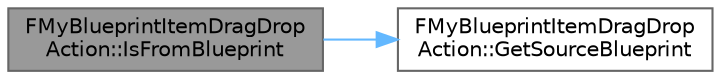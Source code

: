 digraph "FMyBlueprintItemDragDropAction::IsFromBlueprint"
{
 // INTERACTIVE_SVG=YES
 // LATEX_PDF_SIZE
  bgcolor="transparent";
  edge [fontname=Helvetica,fontsize=10,labelfontname=Helvetica,labelfontsize=10];
  node [fontname=Helvetica,fontsize=10,shape=box,height=0.2,width=0.4];
  rankdir="LR";
  Node1 [id="Node000001",label="FMyBlueprintItemDragDrop\lAction::IsFromBlueprint",height=0.2,width=0.4,color="gray40", fillcolor="grey60", style="filled", fontcolor="black",tooltip="Helper method to see if we're dragging in the same blueprint."];
  Node1 -> Node2 [id="edge1_Node000001_Node000002",color="steelblue1",style="solid",tooltip=" "];
  Node2 [id="Node000002",label="FMyBlueprintItemDragDrop\lAction::GetSourceBlueprint",height=0.2,width=0.4,color="grey40", fillcolor="white", style="filled",URL="$d3/db2/classFMyBlueprintItemDragDropAction.html#af898a2bace8f8ef34064070fec3fe096",tooltip=" "];
}
